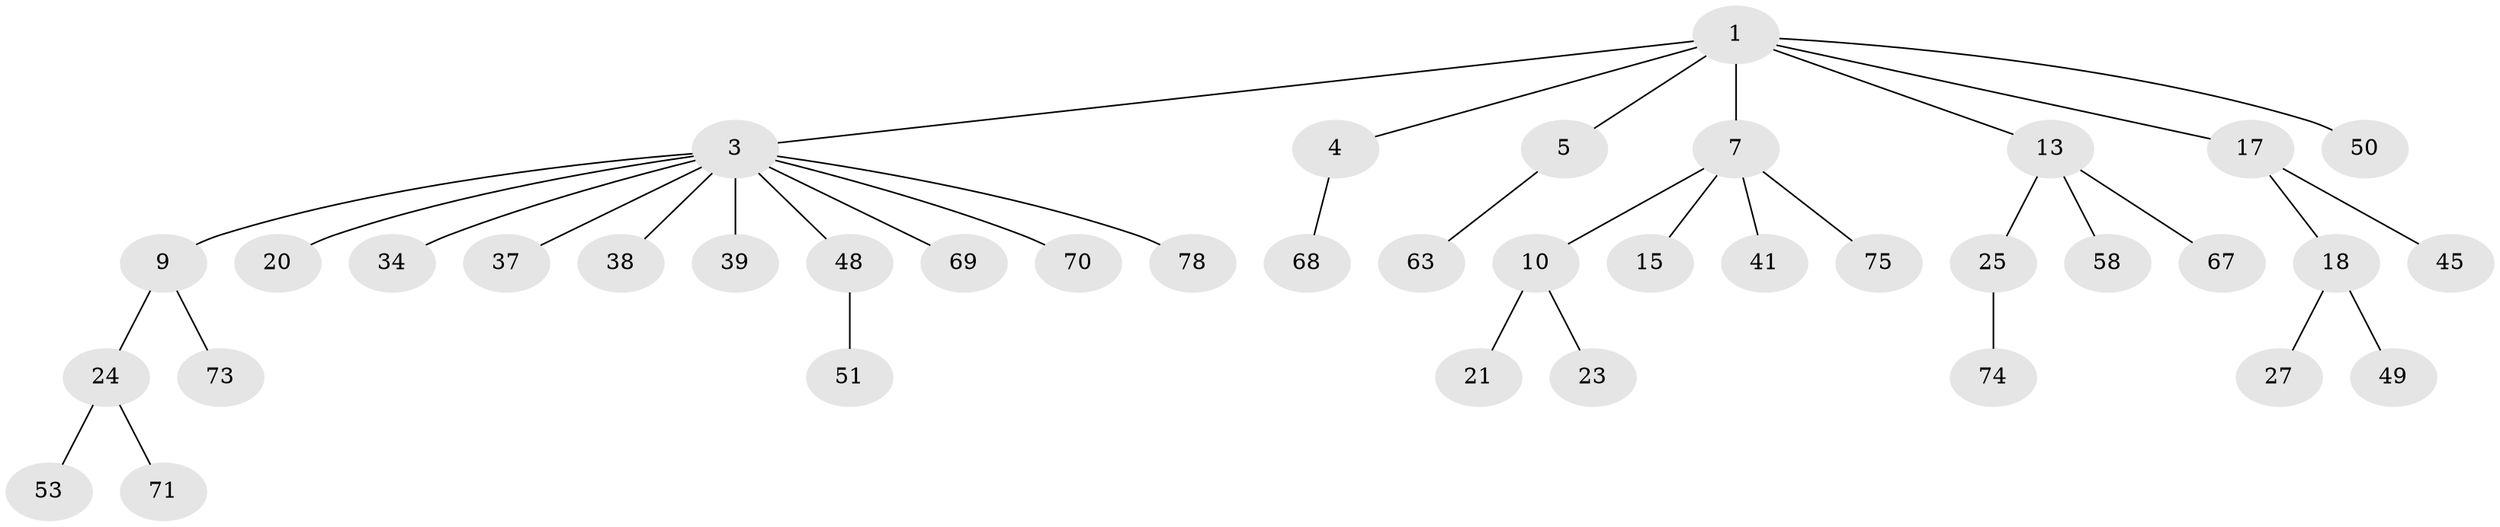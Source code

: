 // original degree distribution, {4: 0.06329113924050633, 5: 0.0379746835443038, 3: 0.16455696202531644, 6: 0.012658227848101266, 2: 0.24050632911392406, 1: 0.4810126582278481}
// Generated by graph-tools (version 1.1) at 2025/15/03/09/25 04:15:39]
// undirected, 39 vertices, 38 edges
graph export_dot {
graph [start="1"]
  node [color=gray90,style=filled];
  1 [super="+2"];
  3 [super="+35+8+64+6"];
  4 [super="+65"];
  5 [super="+52+47"];
  7 [super="+43+11+31"];
  9;
  10;
  13 [super="+16"];
  15;
  17 [super="+57"];
  18 [super="+22"];
  20;
  21;
  23;
  24 [super="+26+29+42"];
  25 [super="+61+32"];
  27 [super="+79"];
  34 [super="+59"];
  37;
  38;
  39;
  41 [super="+62"];
  45 [super="+60"];
  48;
  49;
  50;
  51;
  53;
  58;
  63;
  67;
  68;
  69;
  70;
  71;
  73;
  74;
  75;
  78;
  1 -- 5;
  1 -- 17;
  1 -- 50;
  1 -- 3;
  1 -- 4;
  1 -- 7;
  1 -- 13;
  3 -- 20;
  3 -- 38;
  3 -- 9;
  3 -- 78;
  3 -- 48;
  3 -- 34;
  3 -- 69;
  3 -- 37;
  3 -- 70;
  3 -- 39;
  4 -- 68;
  5 -- 63;
  7 -- 10;
  7 -- 15;
  7 -- 75;
  7 -- 41;
  9 -- 24;
  9 -- 73;
  10 -- 21;
  10 -- 23;
  13 -- 58;
  13 -- 25;
  13 -- 67;
  17 -- 18;
  17 -- 45;
  18 -- 27;
  18 -- 49;
  24 -- 53;
  24 -- 71;
  25 -- 74;
  48 -- 51;
}

